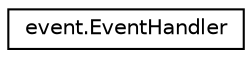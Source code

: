 digraph "Graphical Class Hierarchy"
{
  edge [fontname="Helvetica",fontsize="10",labelfontname="Helvetica",labelfontsize="10"];
  node [fontname="Helvetica",fontsize="10",shape=record];
  rankdir="LR";
  Node0 [label="event.EventHandler",height=0.2,width=0.4,color="black", fillcolor="white", style="filled",URL="$classevent_1_1_event_handler.html"];
}
